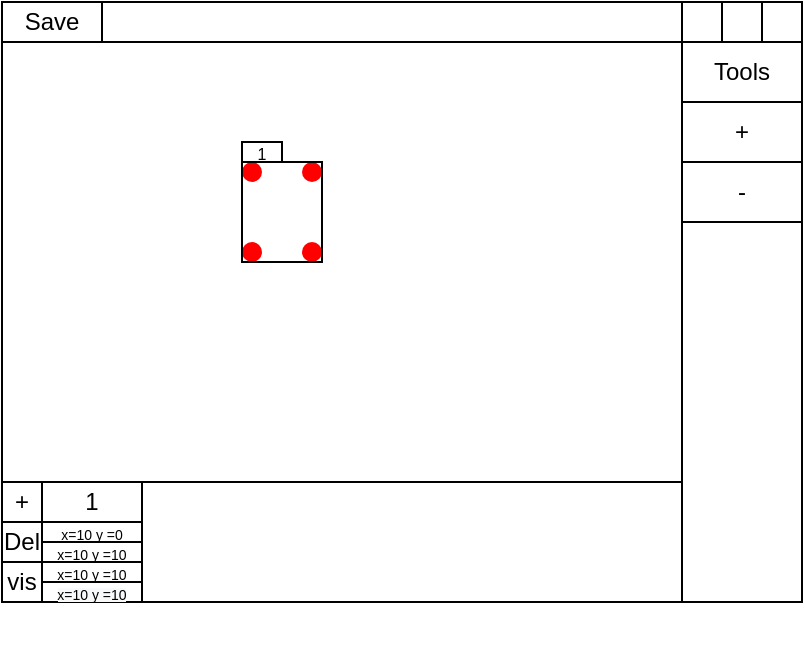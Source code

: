 <mxfile version="14.9.6" type="device"><diagram id="iOj4B_adVRaOSwU1JREk" name="Page-1"><mxGraphModel dx="517" dy="389" grid="1" gridSize="10" guides="1" tooltips="1" connect="1" arrows="1" fold="1" page="1" pageScale="1" pageWidth="850" pageHeight="1100" math="0" shadow="0"><root><mxCell id="0"/><mxCell id="1" parent="0"/><mxCell id="nx4EixdHCct5C9aA-95d-1" value="" style="rounded=0;whiteSpace=wrap;html=1;" vertex="1" parent="1"><mxGeometry x="80" y="120" width="400" height="300" as="geometry"/></mxCell><mxCell id="nx4EixdHCct5C9aA-95d-2" value="" style="rounded=0;whiteSpace=wrap;html=1;" vertex="1" parent="1"><mxGeometry x="80" y="120" width="400" height="20" as="geometry"/></mxCell><mxCell id="nx4EixdHCct5C9aA-95d-3" value="" style="rounded=0;whiteSpace=wrap;html=1;" vertex="1" parent="1"><mxGeometry x="420" y="120" width="60" height="20" as="geometry"/></mxCell><mxCell id="nx4EixdHCct5C9aA-95d-4" value="" style="rounded=0;whiteSpace=wrap;html=1;" vertex="1" parent="1"><mxGeometry x="420" y="120" width="20" height="20" as="geometry"/></mxCell><mxCell id="nx4EixdHCct5C9aA-95d-5" value="" style="rounded=0;whiteSpace=wrap;html=1;" vertex="1" parent="1"><mxGeometry x="440" y="120" width="20" height="20" as="geometry"/></mxCell><mxCell id="nx4EixdHCct5C9aA-95d-6" value="" style="rounded=0;whiteSpace=wrap;html=1;" vertex="1" parent="1"><mxGeometry x="80" y="140" width="340" height="220" as="geometry"/></mxCell><mxCell id="nx4EixdHCct5C9aA-95d-7" value="" style="rounded=0;whiteSpace=wrap;html=1;" vertex="1" parent="1"><mxGeometry x="80" y="360" width="340" height="60" as="geometry"/></mxCell><mxCell id="nx4EixdHCct5C9aA-95d-9" value="+" style="rounded=0;whiteSpace=wrap;html=1;" vertex="1" parent="1"><mxGeometry x="420" y="170" width="60" height="30" as="geometry"/></mxCell><mxCell id="nx4EixdHCct5C9aA-95d-10" value="-" style="rounded=0;whiteSpace=wrap;html=1;" vertex="1" parent="1"><mxGeometry x="420" y="200" width="60" height="30" as="geometry"/></mxCell><mxCell id="nx4EixdHCct5C9aA-95d-11" value="Tools" style="text;html=1;strokeColor=none;fillColor=none;align=center;verticalAlign=middle;whiteSpace=wrap;rounded=0;" vertex="1" parent="1"><mxGeometry x="420" y="140" width="60" height="30" as="geometry"/></mxCell><mxCell id="nx4EixdHCct5C9aA-95d-12" value="" style="rounded=0;whiteSpace=wrap;html=1;" vertex="1" parent="1"><mxGeometry x="80" y="360" width="20" height="60" as="geometry"/></mxCell><mxCell id="nx4EixdHCct5C9aA-95d-13" value="+" style="rounded=0;whiteSpace=wrap;html=1;" vertex="1" parent="1"><mxGeometry x="80" y="360" width="20" height="20" as="geometry"/></mxCell><mxCell id="nx4EixdHCct5C9aA-95d-14" value="vis" style="rounded=0;whiteSpace=wrap;html=1;" vertex="1" parent="1"><mxGeometry x="80" y="400" width="20" height="20" as="geometry"/></mxCell><mxCell id="nx4EixdHCct5C9aA-95d-15" value="Del" style="rounded=0;whiteSpace=wrap;html=1;" vertex="1" parent="1"><mxGeometry x="80" y="380" width="20" height="20" as="geometry"/></mxCell><mxCell id="nx4EixdHCct5C9aA-95d-16" value="" style="shape=image;verticalLabelPosition=bottom;labelBackgroundColor=#ffffff;verticalAlign=top;aspect=fixed;imageAspect=0;image=https://bgtrk.ru/upload/resize_cache/iblock/291/600_6000_1/29182ab24717d75a90b3210115db8cd4.jpeg;" vertex="1" parent="1"><mxGeometry x="80" y="143.75" width="340" height="212.5" as="geometry"/></mxCell><mxCell id="nx4EixdHCct5C9aA-95d-25" value="" style="ellipse;whiteSpace=wrap;html=1;aspect=fixed;strokeColor=none;fillColor=#FF0000;" vertex="1" parent="1"><mxGeometry x="200" y="200" width="10" height="10" as="geometry"/></mxCell><mxCell id="nx4EixdHCct5C9aA-95d-26" value="" style="ellipse;whiteSpace=wrap;html=1;aspect=fixed;strokeColor=none;fillColor=#FF0000;" vertex="1" parent="1"><mxGeometry x="230" y="200" width="10" height="10" as="geometry"/></mxCell><mxCell id="nx4EixdHCct5C9aA-95d-27" value="" style="ellipse;whiteSpace=wrap;html=1;aspect=fixed;strokeColor=none;fillColor=#FF0000;" vertex="1" parent="1"><mxGeometry x="230" y="240" width="10" height="10" as="geometry"/></mxCell><mxCell id="nx4EixdHCct5C9aA-95d-28" value="" style="ellipse;whiteSpace=wrap;html=1;aspect=fixed;strokeColor=none;fillColor=#FF0000;" vertex="1" parent="1"><mxGeometry x="200" y="240" width="10" height="10" as="geometry"/></mxCell><mxCell id="nx4EixdHCct5C9aA-95d-29" value="" style="rounded=0;whiteSpace=wrap;html=1;fillColor=none;" vertex="1" parent="1"><mxGeometry x="200" y="200" width="40" height="50" as="geometry"/></mxCell><mxCell id="nx4EixdHCct5C9aA-95d-30" value="&lt;font style=&quot;font-size: 8px&quot;&gt;1&lt;/font&gt;" style="rounded=0;whiteSpace=wrap;html=1;" vertex="1" parent="1"><mxGeometry x="200" y="190" width="20" height="10" as="geometry"/></mxCell><mxCell id="nx4EixdHCct5C9aA-95d-31" value="" style="rounded=0;whiteSpace=wrap;html=1;strokeColor=#000000;fillColor=#ffffff;" vertex="1" parent="1"><mxGeometry x="100" y="360" width="50" height="60" as="geometry"/></mxCell><mxCell id="nx4EixdHCct5C9aA-95d-32" value="1" style="text;html=1;strokeColor=none;fillColor=none;align=center;verticalAlign=middle;whiteSpace=wrap;rounded=0;" vertex="1" parent="1"><mxGeometry x="105" y="360" width="40" height="20" as="geometry"/></mxCell><mxCell id="nx4EixdHCct5C9aA-95d-33" value="&lt;font style=&quot;font-size: 7px&quot;&gt;x=10 y =0&lt;/font&gt;" style="rounded=0;whiteSpace=wrap;html=1;strokeColor=#000000;fillColor=#ffffff;" vertex="1" parent="1"><mxGeometry x="100" y="380" width="50" height="10" as="geometry"/></mxCell><mxCell id="nx4EixdHCct5C9aA-95d-34" value="&lt;span style=&quot;font-size: 7px&quot;&gt;x=10 y =10&lt;/span&gt;" style="rounded=0;whiteSpace=wrap;html=1;strokeColor=#000000;fillColor=#ffffff;" vertex="1" parent="1"><mxGeometry x="100" y="390" width="50" height="10" as="geometry"/></mxCell><mxCell id="nx4EixdHCct5C9aA-95d-35" value="&lt;span style=&quot;font-size: 7px&quot;&gt;x=10 y =10&lt;/span&gt;" style="rounded=0;whiteSpace=wrap;html=1;strokeColor=#000000;fillColor=#ffffff;" vertex="1" parent="1"><mxGeometry x="100" y="400" width="50" height="10" as="geometry"/></mxCell><mxCell id="nx4EixdHCct5C9aA-95d-36" value="&#10;&#10;&lt;span style=&quot;color: rgb(0, 0, 0); font-family: helvetica; font-size: 7px; font-style: normal; font-weight: 400; letter-spacing: normal; text-align: center; text-indent: 0px; text-transform: none; word-spacing: 0px; background-color: rgb(248, 249, 250); display: inline; float: none;&quot;&gt;x=10 y =10&lt;/span&gt;&#10;&#10;" style="rounded=0;whiteSpace=wrap;html=1;strokeColor=#000000;fillColor=#ffffff;" vertex="1" parent="1"><mxGeometry x="100" y="410" width="50" height="10" as="geometry"/></mxCell><mxCell id="nx4EixdHCct5C9aA-95d-37" value="Save" style="rounded=0;whiteSpace=wrap;html=1;strokeColor=#000000;fillColor=#ffffff;" vertex="1" parent="1"><mxGeometry x="80" y="120" width="50" height="20" as="geometry"/></mxCell></root></mxGraphModel></diagram></mxfile>